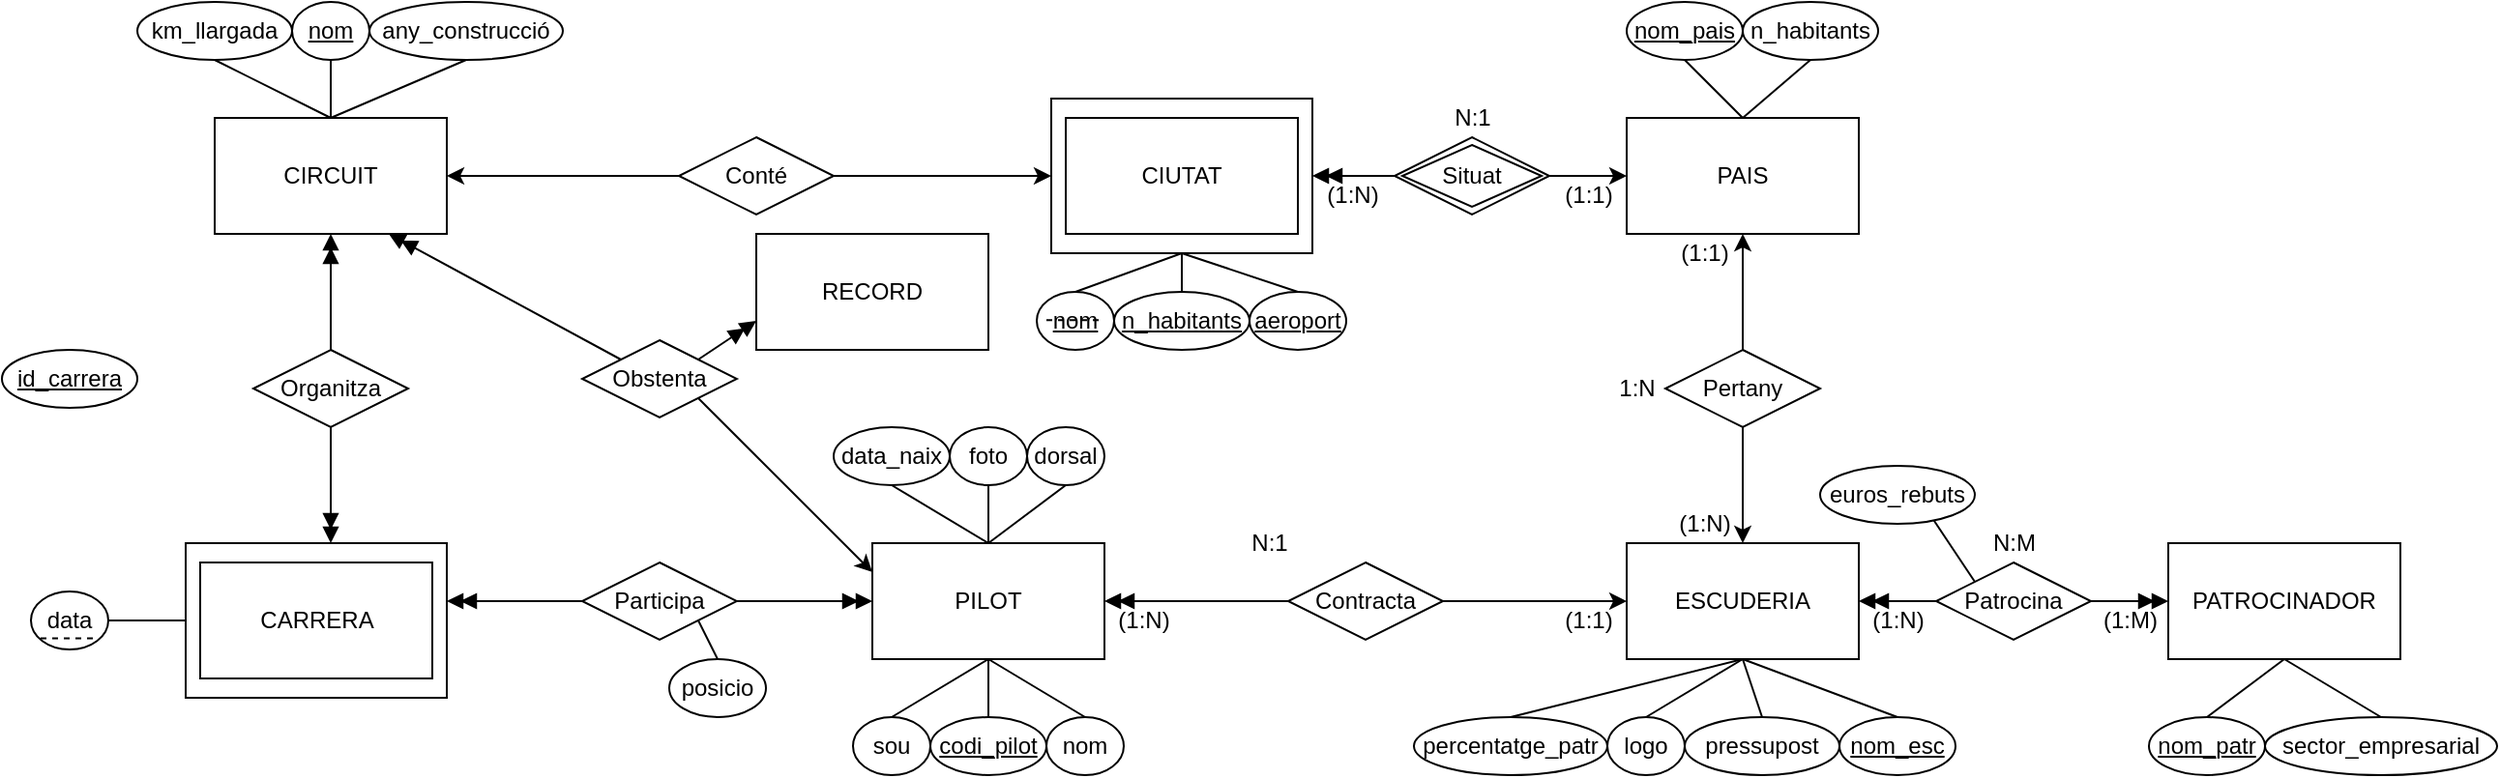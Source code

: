 <mxfile version="15.5.4" type="github">
  <diagram id="oY3GjhQQyMGQd7_ZlnSu" name="Page-1">
    <mxGraphModel dx="1807" dy="535" grid="1" gridSize="10" guides="1" tooltips="1" connect="1" arrows="1" fold="1" page="1" pageScale="1" pageWidth="827" pageHeight="1169" math="0" shadow="0">
      <root>
        <mxCell id="0" />
        <mxCell id="1" parent="0" />
        <mxCell id="DcD1u5HGrlThoaI2c_yx-1" value="ESCUDERIA" style="rounded=0;whiteSpace=wrap;html=1;" vertex="1" parent="1">
          <mxGeometry x="250" y="420" width="120" height="60" as="geometry" />
        </mxCell>
        <mxCell id="DcD1u5HGrlThoaI2c_yx-37" style="edgeStyle=none;rounded=0;orthogonalLoop=1;jettySize=auto;html=1;exitX=0.5;exitY=0;exitDx=0;exitDy=0;entryX=0.5;entryY=1;entryDx=0;entryDy=0;endArrow=none;endFill=0;" edge="1" parent="1" source="DcD1u5HGrlThoaI2c_yx-2" target="DcD1u5HGrlThoaI2c_yx-25">
          <mxGeometry relative="1" as="geometry" />
        </mxCell>
        <mxCell id="DcD1u5HGrlThoaI2c_yx-39" style="edgeStyle=none;rounded=0;orthogonalLoop=1;jettySize=auto;html=1;entryX=0.5;entryY=1;entryDx=0;entryDy=0;endArrow=none;endFill=0;" edge="1" parent="1" target="DcD1u5HGrlThoaI2c_yx-24">
          <mxGeometry relative="1" as="geometry">
            <mxPoint x="310" y="200" as="sourcePoint" />
          </mxGeometry>
        </mxCell>
        <mxCell id="DcD1u5HGrlThoaI2c_yx-2" value="PAIS" style="rounded=0;whiteSpace=wrap;html=1;glass=0;" vertex="1" parent="1">
          <mxGeometry x="250" y="200" width="120" height="60" as="geometry" />
        </mxCell>
        <mxCell id="DcD1u5HGrlThoaI2c_yx-3" value="PATROCINADOR" style="rounded=0;whiteSpace=wrap;html=1;" vertex="1" parent="1">
          <mxGeometry x="530" y="420" width="120" height="60" as="geometry" />
        </mxCell>
        <mxCell id="DcD1u5HGrlThoaI2c_yx-9" style="edgeStyle=orthogonalEdgeStyle;rounded=0;orthogonalLoop=1;jettySize=auto;html=1;exitX=0;exitY=0.5;exitDx=0;exitDy=0;entryX=1;entryY=0.5;entryDx=0;entryDy=0;endArrow=doubleBlock;endFill=1;" edge="1" parent="1" source="DcD1u5HGrlThoaI2c_yx-4" target="DcD1u5HGrlThoaI2c_yx-1">
          <mxGeometry relative="1" as="geometry" />
        </mxCell>
        <mxCell id="DcD1u5HGrlThoaI2c_yx-10" style="edgeStyle=orthogonalEdgeStyle;rounded=0;orthogonalLoop=1;jettySize=auto;html=1;exitX=1;exitY=0.5;exitDx=0;exitDy=0;endArrow=doubleBlock;endFill=1;" edge="1" parent="1" source="DcD1u5HGrlThoaI2c_yx-4" target="DcD1u5HGrlThoaI2c_yx-3">
          <mxGeometry relative="1" as="geometry" />
        </mxCell>
        <mxCell id="DcD1u5HGrlThoaI2c_yx-4" value="Patrocina" style="rhombus;whiteSpace=wrap;html=1;" vertex="1" parent="1">
          <mxGeometry x="410" y="430" width="80" height="40" as="geometry" />
        </mxCell>
        <mxCell id="DcD1u5HGrlThoaI2c_yx-6" style="edgeStyle=orthogonalEdgeStyle;rounded=0;orthogonalLoop=1;jettySize=auto;html=1;exitX=0.5;exitY=1;exitDx=0;exitDy=0;" edge="1" parent="1" source="DcD1u5HGrlThoaI2c_yx-5" target="DcD1u5HGrlThoaI2c_yx-1">
          <mxGeometry relative="1" as="geometry" />
        </mxCell>
        <mxCell id="DcD1u5HGrlThoaI2c_yx-7" style="edgeStyle=orthogonalEdgeStyle;rounded=0;orthogonalLoop=1;jettySize=auto;html=1;exitX=0.5;exitY=0;exitDx=0;exitDy=0;" edge="1" parent="1" source="DcD1u5HGrlThoaI2c_yx-5" target="DcD1u5HGrlThoaI2c_yx-2">
          <mxGeometry relative="1" as="geometry" />
        </mxCell>
        <mxCell id="DcD1u5HGrlThoaI2c_yx-5" value="Pertany" style="rhombus;whiteSpace=wrap;html=1;" vertex="1" parent="1">
          <mxGeometry x="270" y="320" width="80" height="40" as="geometry" />
        </mxCell>
        <mxCell id="DcD1u5HGrlThoaI2c_yx-13" value="(1:N)" style="text;html=1;align=center;verticalAlign=middle;resizable=0;points=[];autosize=1;strokeColor=none;fillColor=none;" vertex="1" parent="1">
          <mxGeometry x="370" y="450" width="40" height="20" as="geometry" />
        </mxCell>
        <mxCell id="DcD1u5HGrlThoaI2c_yx-14" value="(1:M)" style="text;html=1;align=center;verticalAlign=middle;resizable=0;points=[];autosize=1;strokeColor=none;fillColor=none;" vertex="1" parent="1">
          <mxGeometry x="490" y="450" width="40" height="20" as="geometry" />
        </mxCell>
        <mxCell id="DcD1u5HGrlThoaI2c_yx-15" value="N:M" style="text;html=1;align=center;verticalAlign=middle;resizable=0;points=[];autosize=1;strokeColor=none;fillColor=none;" vertex="1" parent="1">
          <mxGeometry x="430" y="410" width="40" height="20" as="geometry" />
        </mxCell>
        <mxCell id="DcD1u5HGrlThoaI2c_yx-16" value="1:N" style="text;html=1;align=center;verticalAlign=middle;resizable=0;points=[];autosize=1;strokeColor=none;fillColor=none;" vertex="1" parent="1">
          <mxGeometry x="240" y="330" width="30" height="20" as="geometry" />
        </mxCell>
        <mxCell id="DcD1u5HGrlThoaI2c_yx-17" value="(1:1)" style="text;html=1;align=center;verticalAlign=middle;resizable=0;points=[];autosize=1;strokeColor=none;fillColor=none;" vertex="1" parent="1">
          <mxGeometry x="270" y="260" width="40" height="20" as="geometry" />
        </mxCell>
        <mxCell id="DcD1u5HGrlThoaI2c_yx-18" value="(1:N)" style="text;html=1;align=center;verticalAlign=middle;resizable=0;points=[];autosize=1;strokeColor=none;fillColor=none;" vertex="1" parent="1">
          <mxGeometry x="270" y="400" width="40" height="20" as="geometry" />
        </mxCell>
        <mxCell id="DcD1u5HGrlThoaI2c_yx-30" style="edgeStyle=none;rounded=0;orthogonalLoop=1;jettySize=auto;html=1;exitX=0.5;exitY=0;exitDx=0;exitDy=0;entryX=0.5;entryY=1;entryDx=0;entryDy=0;endArrow=none;endFill=0;" edge="1" parent="1" source="DcD1u5HGrlThoaI2c_yx-19" target="DcD1u5HGrlThoaI2c_yx-1">
          <mxGeometry relative="1" as="geometry" />
        </mxCell>
        <mxCell id="DcD1u5HGrlThoaI2c_yx-19" value="logo" style="ellipse;whiteSpace=wrap;html=1;" vertex="1" parent="1">
          <mxGeometry x="240" y="510" width="40" height="30" as="geometry" />
        </mxCell>
        <mxCell id="DcD1u5HGrlThoaI2c_yx-31" style="edgeStyle=none;rounded=0;orthogonalLoop=1;jettySize=auto;html=1;exitX=0.5;exitY=0;exitDx=0;exitDy=0;entryX=0.5;entryY=1;entryDx=0;entryDy=0;endArrow=none;endFill=0;" edge="1" parent="1" source="DcD1u5HGrlThoaI2c_yx-20" target="DcD1u5HGrlThoaI2c_yx-1">
          <mxGeometry relative="1" as="geometry" />
        </mxCell>
        <mxCell id="DcD1u5HGrlThoaI2c_yx-20" value="nom_esc" style="ellipse;whiteSpace=wrap;html=1;fontStyle=4" vertex="1" parent="1">
          <mxGeometry x="360" y="510" width="60" height="30" as="geometry" />
        </mxCell>
        <mxCell id="DcD1u5HGrlThoaI2c_yx-33" style="edgeStyle=none;rounded=0;orthogonalLoop=1;jettySize=auto;html=1;exitX=0.5;exitY=0;exitDx=0;exitDy=0;entryX=0.5;entryY=1;entryDx=0;entryDy=0;endArrow=none;endFill=0;" edge="1" parent="1" source="DcD1u5HGrlThoaI2c_yx-21" target="DcD1u5HGrlThoaI2c_yx-3">
          <mxGeometry relative="1" as="geometry" />
        </mxCell>
        <mxCell id="DcD1u5HGrlThoaI2c_yx-21" value="sector_empresarial" style="ellipse;whiteSpace=wrap;html=1;" vertex="1" parent="1">
          <mxGeometry x="580" y="510" width="120" height="30" as="geometry" />
        </mxCell>
        <mxCell id="DcD1u5HGrlThoaI2c_yx-32" style="edgeStyle=none;rounded=0;orthogonalLoop=1;jettySize=auto;html=1;exitX=0.5;exitY=0;exitDx=0;exitDy=0;endArrow=none;endFill=0;entryX=0.5;entryY=1;entryDx=0;entryDy=0;" edge="1" parent="1" source="DcD1u5HGrlThoaI2c_yx-22" target="DcD1u5HGrlThoaI2c_yx-3">
          <mxGeometry relative="1" as="geometry" />
        </mxCell>
        <mxCell id="DcD1u5HGrlThoaI2c_yx-22" value="nom_patr" style="ellipse;whiteSpace=wrap;html=1;fontStyle=4" vertex="1" parent="1">
          <mxGeometry x="520" y="510" width="60" height="30" as="geometry" />
        </mxCell>
        <mxCell id="DcD1u5HGrlThoaI2c_yx-27" style="rounded=0;orthogonalLoop=1;jettySize=auto;html=1;exitX=0.5;exitY=0;exitDx=0;exitDy=0;entryX=0.5;entryY=1;entryDx=0;entryDy=0;endArrow=none;endFill=0;" edge="1" parent="1" source="DcD1u5HGrlThoaI2c_yx-23" target="DcD1u5HGrlThoaI2c_yx-1">
          <mxGeometry relative="1" as="geometry" />
        </mxCell>
        <mxCell id="DcD1u5HGrlThoaI2c_yx-23" value="pressupost" style="ellipse;whiteSpace=wrap;html=1;" vertex="1" parent="1">
          <mxGeometry x="280" y="510" width="80" height="30" as="geometry" />
        </mxCell>
        <mxCell id="DcD1u5HGrlThoaI2c_yx-24" value="n_habitants" style="ellipse;whiteSpace=wrap;html=1;" vertex="1" parent="1">
          <mxGeometry x="310" y="140" width="70" height="30" as="geometry" />
        </mxCell>
        <mxCell id="DcD1u5HGrlThoaI2c_yx-25" value="nom_pais" style="ellipse;whiteSpace=wrap;html=1;fontStyle=4" vertex="1" parent="1">
          <mxGeometry x="250" y="140" width="60" height="30" as="geometry" />
        </mxCell>
        <mxCell id="DcD1u5HGrlThoaI2c_yx-42" style="edgeStyle=none;rounded=0;orthogonalLoop=1;jettySize=auto;html=1;exitX=0.5;exitY=0;exitDx=0;exitDy=0;entryX=0;entryY=0;entryDx=0;entryDy=0;endArrow=none;endFill=0;" edge="1" parent="1" source="DcD1u5HGrlThoaI2c_yx-40" target="DcD1u5HGrlThoaI2c_yx-4">
          <mxGeometry relative="1" as="geometry" />
        </mxCell>
        <mxCell id="DcD1u5HGrlThoaI2c_yx-40" value="&lt;div&gt;euros_rebuts&lt;/div&gt;" style="ellipse;whiteSpace=wrap;html=1;" vertex="1" parent="1">
          <mxGeometry x="350" y="380" width="80" height="30" as="geometry" />
        </mxCell>
        <mxCell id="DcD1u5HGrlThoaI2c_yx-45" style="edgeStyle=none;rounded=0;orthogonalLoop=1;jettySize=auto;html=1;exitX=0.5;exitY=0;exitDx=0;exitDy=0;entryX=0.5;entryY=1;entryDx=0;entryDy=0;endArrow=none;endFill=0;" edge="1" parent="1" source="DcD1u5HGrlThoaI2c_yx-44" target="DcD1u5HGrlThoaI2c_yx-1">
          <mxGeometry relative="1" as="geometry" />
        </mxCell>
        <mxCell id="DcD1u5HGrlThoaI2c_yx-44" value="percentatge_patr" style="ellipse;whiteSpace=wrap;html=1;" vertex="1" parent="1">
          <mxGeometry x="140" y="510" width="100" height="30" as="geometry" />
        </mxCell>
        <mxCell id="DcD1u5HGrlThoaI2c_yx-46" value="PILOT" style="rounded=0;whiteSpace=wrap;html=1;" vertex="1" parent="1">
          <mxGeometry x="-140" y="420" width="120" height="60" as="geometry" />
        </mxCell>
        <mxCell id="DcD1u5HGrlThoaI2c_yx-48" style="edgeStyle=none;rounded=0;orthogonalLoop=1;jettySize=auto;html=1;exitX=1;exitY=0.5;exitDx=0;exitDy=0;entryX=0;entryY=0.5;entryDx=0;entryDy=0;endArrow=classic;endFill=1;" edge="1" parent="1" source="DcD1u5HGrlThoaI2c_yx-47" target="DcD1u5HGrlThoaI2c_yx-1">
          <mxGeometry relative="1" as="geometry" />
        </mxCell>
        <mxCell id="DcD1u5HGrlThoaI2c_yx-49" style="edgeStyle=none;rounded=0;orthogonalLoop=1;jettySize=auto;html=1;exitX=0;exitY=0.5;exitDx=0;exitDy=0;entryX=1;entryY=0.5;entryDx=0;entryDy=0;endArrow=doubleBlock;endFill=1;" edge="1" parent="1" source="DcD1u5HGrlThoaI2c_yx-47" target="DcD1u5HGrlThoaI2c_yx-46">
          <mxGeometry relative="1" as="geometry" />
        </mxCell>
        <mxCell id="DcD1u5HGrlThoaI2c_yx-47" value="Contracta" style="rhombus;whiteSpace=wrap;html=1;" vertex="1" parent="1">
          <mxGeometry x="75" y="430" width="80" height="40" as="geometry" />
        </mxCell>
        <mxCell id="DcD1u5HGrlThoaI2c_yx-53" style="edgeStyle=none;rounded=0;orthogonalLoop=1;jettySize=auto;html=1;exitX=0.5;exitY=0;exitDx=0;exitDy=0;entryX=0.5;entryY=1;entryDx=0;entryDy=0;endArrow=none;endFill=0;" edge="1" parent="1" source="DcD1u5HGrlThoaI2c_yx-52" target="DcD1u5HGrlThoaI2c_yx-46">
          <mxGeometry relative="1" as="geometry" />
        </mxCell>
        <mxCell id="DcD1u5HGrlThoaI2c_yx-52" value="codi_pilot" style="ellipse;whiteSpace=wrap;html=1;fontStyle=4" vertex="1" parent="1">
          <mxGeometry x="-110" y="510" width="60" height="30" as="geometry" />
        </mxCell>
        <mxCell id="DcD1u5HGrlThoaI2c_yx-66" style="edgeStyle=none;rounded=0;orthogonalLoop=1;jettySize=auto;html=1;exitX=0.5;exitY=0;exitDx=0;exitDy=0;entryX=0.5;entryY=1;entryDx=0;entryDy=0;endArrow=none;endFill=0;" edge="1" parent="1" source="DcD1u5HGrlThoaI2c_yx-54" target="DcD1u5HGrlThoaI2c_yx-46">
          <mxGeometry relative="1" as="geometry" />
        </mxCell>
        <mxCell id="DcD1u5HGrlThoaI2c_yx-54" value="nom" style="ellipse;whiteSpace=wrap;html=1;" vertex="1" parent="1">
          <mxGeometry x="-50" y="510" width="40" height="30" as="geometry" />
        </mxCell>
        <mxCell id="DcD1u5HGrlThoaI2c_yx-69" style="edgeStyle=none;rounded=0;orthogonalLoop=1;jettySize=auto;html=1;exitX=0.5;exitY=1;exitDx=0;exitDy=0;endArrow=none;endFill=0;entryX=0.5;entryY=0;entryDx=0;entryDy=0;" edge="1" parent="1" source="DcD1u5HGrlThoaI2c_yx-60" target="DcD1u5HGrlThoaI2c_yx-46">
          <mxGeometry relative="1" as="geometry">
            <mxPoint x="-140" y="450" as="targetPoint" />
          </mxGeometry>
        </mxCell>
        <mxCell id="DcD1u5HGrlThoaI2c_yx-60" value="dorsal" style="ellipse;whiteSpace=wrap;html=1;" vertex="1" parent="1">
          <mxGeometry x="-60" y="360" width="40" height="30" as="geometry" />
        </mxCell>
        <mxCell id="DcD1u5HGrlThoaI2c_yx-68" style="edgeStyle=none;rounded=0;orthogonalLoop=1;jettySize=auto;html=1;exitX=0.5;exitY=1;exitDx=0;exitDy=0;endArrow=none;endFill=0;entryX=0.5;entryY=0;entryDx=0;entryDy=0;" edge="1" parent="1" source="DcD1u5HGrlThoaI2c_yx-61" target="DcD1u5HGrlThoaI2c_yx-46">
          <mxGeometry relative="1" as="geometry">
            <mxPoint x="-140" y="450" as="targetPoint" />
          </mxGeometry>
        </mxCell>
        <mxCell id="DcD1u5HGrlThoaI2c_yx-61" value="foto" style="ellipse;whiteSpace=wrap;html=1;" vertex="1" parent="1">
          <mxGeometry x="-100" y="360" width="40" height="30" as="geometry" />
        </mxCell>
        <mxCell id="DcD1u5HGrlThoaI2c_yx-67" style="edgeStyle=none;rounded=0;orthogonalLoop=1;jettySize=auto;html=1;exitX=0.5;exitY=1;exitDx=0;exitDy=0;entryX=0.5;entryY=0;entryDx=0;entryDy=0;endArrow=none;endFill=0;" edge="1" parent="1" source="DcD1u5HGrlThoaI2c_yx-62" target="DcD1u5HGrlThoaI2c_yx-46">
          <mxGeometry relative="1" as="geometry" />
        </mxCell>
        <mxCell id="DcD1u5HGrlThoaI2c_yx-62" value="data_naix" style="ellipse;whiteSpace=wrap;html=1;" vertex="1" parent="1">
          <mxGeometry x="-160" y="360" width="60" height="30" as="geometry" />
        </mxCell>
        <mxCell id="DcD1u5HGrlThoaI2c_yx-65" style="edgeStyle=none;rounded=0;orthogonalLoop=1;jettySize=auto;html=1;exitX=0.5;exitY=0;exitDx=0;exitDy=0;endArrow=none;endFill=0;" edge="1" parent="1" source="DcD1u5HGrlThoaI2c_yx-63">
          <mxGeometry relative="1" as="geometry">
            <mxPoint x="-80" y="480" as="targetPoint" />
          </mxGeometry>
        </mxCell>
        <mxCell id="DcD1u5HGrlThoaI2c_yx-63" value="sou" style="ellipse;whiteSpace=wrap;html=1;" vertex="1" parent="1">
          <mxGeometry x="-150" y="510" width="40" height="30" as="geometry" />
        </mxCell>
        <mxCell id="DcD1u5HGrlThoaI2c_yx-70" value="N:1" style="text;html=1;align=center;verticalAlign=middle;resizable=0;points=[];autosize=1;strokeColor=none;fillColor=none;" vertex="1" parent="1">
          <mxGeometry x="50" y="410" width="30" height="20" as="geometry" />
        </mxCell>
        <mxCell id="DcD1u5HGrlThoaI2c_yx-71" value="(1:1)" style="text;html=1;align=center;verticalAlign=middle;resizable=0;points=[];autosize=1;strokeColor=none;fillColor=none;" vertex="1" parent="1">
          <mxGeometry x="210" y="450" width="40" height="20" as="geometry" />
        </mxCell>
        <mxCell id="DcD1u5HGrlThoaI2c_yx-72" value="(1:N)" style="text;html=1;align=center;verticalAlign=middle;resizable=0;points=[];autosize=1;strokeColor=none;fillColor=none;" vertex="1" parent="1">
          <mxGeometry x="-20" y="450" width="40" height="20" as="geometry" />
        </mxCell>
        <mxCell id="DcD1u5HGrlThoaI2c_yx-74" value="&lt;div&gt;CIRCUIT&lt;/div&gt;" style="rounded=0;whiteSpace=wrap;html=1;" vertex="1" parent="1">
          <mxGeometry x="-480" y="200" width="120" height="60" as="geometry" />
        </mxCell>
        <mxCell id="DcD1u5HGrlThoaI2c_yx-78" style="edgeStyle=none;rounded=0;orthogonalLoop=1;jettySize=auto;html=1;exitX=0.5;exitY=1;exitDx=0;exitDy=0;entryX=0.5;entryY=0;entryDx=0;entryDy=0;endArrow=none;endFill=0;" edge="1" parent="1" source="DcD1u5HGrlThoaI2c_yx-77">
          <mxGeometry relative="1" as="geometry">
            <mxPoint x="-420" y="200" as="targetPoint" />
          </mxGeometry>
        </mxCell>
        <mxCell id="DcD1u5HGrlThoaI2c_yx-77" value="&lt;div&gt;nom&lt;/div&gt;" style="ellipse;whiteSpace=wrap;html=1;fontStyle=4" vertex="1" parent="1">
          <mxGeometry x="-440" y="140" width="40" height="30" as="geometry" />
        </mxCell>
        <mxCell id="DcD1u5HGrlThoaI2c_yx-94" style="edgeStyle=none;rounded=0;orthogonalLoop=1;jettySize=auto;html=1;exitX=0.5;exitY=1;exitDx=0;exitDy=0;entryX=0.5;entryY=0;entryDx=0;entryDy=0;endArrow=none;endFill=0;" edge="1" parent="1" source="DcD1u5HGrlThoaI2c_yx-79" target="DcD1u5HGrlThoaI2c_yx-92">
          <mxGeometry relative="1" as="geometry" />
        </mxCell>
        <mxCell id="DcD1u5HGrlThoaI2c_yx-95" style="edgeStyle=none;rounded=0;orthogonalLoop=1;jettySize=auto;html=1;exitX=0.5;exitY=1;exitDx=0;exitDy=0;entryX=0.5;entryY=0;entryDx=0;entryDy=0;endArrow=none;endFill=0;" edge="1" parent="1" source="DcD1u5HGrlThoaI2c_yx-79" target="DcD1u5HGrlThoaI2c_yx-97">
          <mxGeometry relative="1" as="geometry">
            <mxPoint x="20" y="290" as="targetPoint" />
          </mxGeometry>
        </mxCell>
        <mxCell id="DcD1u5HGrlThoaI2c_yx-96" style="edgeStyle=none;rounded=0;orthogonalLoop=1;jettySize=auto;html=1;exitX=0.5;exitY=1;exitDx=0;exitDy=0;entryX=0.5;entryY=0;entryDx=0;entryDy=0;endArrow=none;endFill=0;" edge="1" parent="1" source="DcD1u5HGrlThoaI2c_yx-79" target="DcD1u5HGrlThoaI2c_yx-93">
          <mxGeometry relative="1" as="geometry" />
        </mxCell>
        <mxCell id="DcD1u5HGrlThoaI2c_yx-79" value="&lt;div&gt;CIUTAT&lt;/div&gt;" style="rounded=0;whiteSpace=wrap;html=1;absoluteArcSize=0;strokeColor=default;shadow=0;sketch=0;noLabel=0;portConstraintRotation=0;snapToPoint=0;dropTarget=0;backgroundOutline=0;recursiveResize=1;" vertex="1" parent="1">
          <mxGeometry x="-47.5" y="190" width="135" height="80" as="geometry" />
        </mxCell>
        <mxCell id="DcD1u5HGrlThoaI2c_yx-85" style="edgeStyle=none;rounded=0;orthogonalLoop=1;jettySize=auto;html=1;exitX=0;exitY=0.5;exitDx=0;exitDy=0;entryX=1;entryY=0.5;entryDx=0;entryDy=0;endArrow=doubleBlock;endFill=1;" edge="1" parent="1" source="DcD1u5HGrlThoaI2c_yx-81" target="DcD1u5HGrlThoaI2c_yx-79">
          <mxGeometry relative="1" as="geometry" />
        </mxCell>
        <mxCell id="DcD1u5HGrlThoaI2c_yx-86" style="edgeStyle=none;rounded=0;orthogonalLoop=1;jettySize=auto;html=1;exitX=1;exitY=0.5;exitDx=0;exitDy=0;endArrow=classic;endFill=1;" edge="1" parent="1" source="DcD1u5HGrlThoaI2c_yx-81" target="DcD1u5HGrlThoaI2c_yx-2">
          <mxGeometry relative="1" as="geometry" />
        </mxCell>
        <mxCell id="DcD1u5HGrlThoaI2c_yx-81" value="Situat" style="rhombus;whiteSpace=wrap;html=2;strokeColor=default;sketch=0;rounded=0;shadow=0;perimeterSpacing=0;double=1;" vertex="1" parent="1">
          <mxGeometry x="130" y="210" width="80" height="40" as="geometry" />
        </mxCell>
        <mxCell id="DcD1u5HGrlThoaI2c_yx-83" style="edgeStyle=none;rounded=0;orthogonalLoop=1;jettySize=auto;html=1;exitX=0;exitY=0.5;exitDx=0;exitDy=0;entryX=1;entryY=0.5;entryDx=0;entryDy=0;endArrow=classic;endFill=1;" edge="1" parent="1" source="DcD1u5HGrlThoaI2c_yx-82">
          <mxGeometry relative="1" as="geometry">
            <mxPoint x="-360" y="230" as="targetPoint" />
          </mxGeometry>
        </mxCell>
        <mxCell id="DcD1u5HGrlThoaI2c_yx-84" style="edgeStyle=none;rounded=0;orthogonalLoop=1;jettySize=auto;html=1;exitX=1;exitY=0.5;exitDx=0;exitDy=0;endArrow=classic;endFill=1;" edge="1" parent="1" source="DcD1u5HGrlThoaI2c_yx-82" target="DcD1u5HGrlThoaI2c_yx-79">
          <mxGeometry relative="1" as="geometry" />
        </mxCell>
        <mxCell id="DcD1u5HGrlThoaI2c_yx-82" value="Conté" style="rhombus;whiteSpace=wrap;html=1;" vertex="1" parent="1">
          <mxGeometry x="-240" y="210" width="80" height="40" as="geometry" />
        </mxCell>
        <mxCell id="DcD1u5HGrlThoaI2c_yx-89" style="edgeStyle=none;rounded=0;orthogonalLoop=1;jettySize=auto;html=1;exitX=0.5;exitY=1;exitDx=0;exitDy=0;entryX=0.5;entryY=0;entryDx=0;entryDy=0;endArrow=none;endFill=0;" edge="1" parent="1" source="DcD1u5HGrlThoaI2c_yx-87">
          <mxGeometry relative="1" as="geometry">
            <mxPoint x="-420" y="200" as="targetPoint" />
          </mxGeometry>
        </mxCell>
        <mxCell id="DcD1u5HGrlThoaI2c_yx-87" value="km_llargada" style="ellipse;whiteSpace=wrap;html=1;" vertex="1" parent="1">
          <mxGeometry x="-520" y="140" width="80" height="30" as="geometry" />
        </mxCell>
        <mxCell id="DcD1u5HGrlThoaI2c_yx-90" style="edgeStyle=none;rounded=0;orthogonalLoop=1;jettySize=auto;html=1;exitX=0.5;exitY=1;exitDx=0;exitDy=0;endArrow=none;endFill=0;entryX=0.5;entryY=0;entryDx=0;entryDy=0;" edge="1" parent="1" source="DcD1u5HGrlThoaI2c_yx-88">
          <mxGeometry relative="1" as="geometry">
            <mxPoint x="-420" y="200" as="targetPoint" />
          </mxGeometry>
        </mxCell>
        <mxCell id="DcD1u5HGrlThoaI2c_yx-88" value="any_construcció" style="ellipse;whiteSpace=wrap;html=1;" vertex="1" parent="1">
          <mxGeometry x="-400" y="140" width="100" height="30" as="geometry" />
        </mxCell>
        <mxCell id="DcD1u5HGrlThoaI2c_yx-92" value="nom" style="ellipse;whiteSpace=wrap;html=1;fontStyle=4" vertex="1" parent="1">
          <mxGeometry x="-55" y="290" width="40" height="30" as="geometry" />
        </mxCell>
        <mxCell id="DcD1u5HGrlThoaI2c_yx-93" value="aeroport" style="ellipse;whiteSpace=wrap;html=1;fontStyle=4" vertex="1" parent="1">
          <mxGeometry x="55" y="290" width="50" height="30" as="geometry" />
        </mxCell>
        <mxCell id="DcD1u5HGrlThoaI2c_yx-97" value="n_habitants" style="ellipse;whiteSpace=wrap;html=1;fontStyle=4" vertex="1" parent="1">
          <mxGeometry x="-15" y="290" width="70" height="30" as="geometry" />
        </mxCell>
        <mxCell id="DcD1u5HGrlThoaI2c_yx-99" value="&lt;div&gt;CIUTAT&lt;/div&gt;" style="rounded=0;whiteSpace=wrap;html=1;absoluteArcSize=0;strokeColor=default;shadow=0;sketch=0;noLabel=0;portConstraintRotation=0;snapToPoint=0;dropTarget=0;backgroundOutline=0;recursiveResize=1;" vertex="1" parent="1">
          <mxGeometry x="-40" y="200" width="120" height="60" as="geometry" />
        </mxCell>
        <mxCell id="DcD1u5HGrlThoaI2c_yx-115" value="(1:1)" style="text;html=1;align=center;verticalAlign=middle;resizable=0;points=[];autosize=1;strokeColor=none;fillColor=none;" vertex="1" parent="1">
          <mxGeometry x="210" y="230" width="40" height="20" as="geometry" />
        </mxCell>
        <mxCell id="DcD1u5HGrlThoaI2c_yx-116" value="N:1" style="text;html=1;align=center;verticalAlign=middle;resizable=0;points=[];autosize=1;strokeColor=none;fillColor=none;" vertex="1" parent="1">
          <mxGeometry x="155" y="190" width="30" height="20" as="geometry" />
        </mxCell>
        <mxCell id="DcD1u5HGrlThoaI2c_yx-117" value="(1:N)" style="text;html=1;align=center;verticalAlign=middle;resizable=0;points=[];autosize=1;strokeColor=none;fillColor=none;" vertex="1" parent="1">
          <mxGeometry x="87.5" y="230" width="40" height="20" as="geometry" />
        </mxCell>
        <mxCell id="DcD1u5HGrlThoaI2c_yx-119" value="&lt;font face=&quot;Helvetica&quot;&gt;CARRERA&lt;/font&gt;" style="rounded=0;whiteSpace=wrap;html=1;shadow=0;glass=0;sketch=0;fontFamily=Courier New;strokeColor=default;strokeWidth=1;gradientColor=none;" vertex="1" parent="1">
          <mxGeometry x="-480" y="420" width="120" height="60" as="geometry" />
        </mxCell>
        <mxCell id="DcD1u5HGrlThoaI2c_yx-121" style="edgeStyle=none;rounded=0;orthogonalLoop=1;jettySize=auto;html=1;exitX=1;exitY=0.5;exitDx=0;exitDy=0;entryX=0;entryY=0.5;entryDx=0;entryDy=0;fontFamily=Helvetica;endArrow=doubleBlock;endFill=1;" edge="1" parent="1" source="DcD1u5HGrlThoaI2c_yx-120" target="DcD1u5HGrlThoaI2c_yx-46">
          <mxGeometry relative="1" as="geometry" />
        </mxCell>
        <mxCell id="DcD1u5HGrlThoaI2c_yx-122" style="edgeStyle=none;rounded=0;orthogonalLoop=1;jettySize=auto;html=1;exitX=0;exitY=0.5;exitDx=0;exitDy=0;fontFamily=Helvetica;endArrow=doubleBlock;endFill=1;" edge="1" parent="1" source="DcD1u5HGrlThoaI2c_yx-120" target="DcD1u5HGrlThoaI2c_yx-119">
          <mxGeometry relative="1" as="geometry" />
        </mxCell>
        <mxCell id="DcD1u5HGrlThoaI2c_yx-140" style="edgeStyle=none;rounded=0;orthogonalLoop=1;jettySize=auto;html=1;entryX=0.5;entryY=1;entryDx=0;entryDy=0;fontFamily=Helvetica;endArrow=doubleBlock;endFill=1;exitX=0.5;exitY=0;exitDx=0;exitDy=0;" edge="1" parent="1" source="DcD1u5HGrlThoaI2c_yx-145" target="DcD1u5HGrlThoaI2c_yx-74">
          <mxGeometry relative="1" as="geometry">
            <mxPoint x="-350" y="370" as="sourcePoint" />
          </mxGeometry>
        </mxCell>
        <mxCell id="DcD1u5HGrlThoaI2c_yx-142" style="edgeStyle=none;rounded=0;orthogonalLoop=1;jettySize=auto;html=1;exitX=1;exitY=1;exitDx=0;exitDy=0;entryX=0.5;entryY=0;entryDx=0;entryDy=0;fontFamily=Helvetica;endArrow=none;endFill=0;" edge="1" parent="1" source="DcD1u5HGrlThoaI2c_yx-120" target="DcD1u5HGrlThoaI2c_yx-141">
          <mxGeometry relative="1" as="geometry" />
        </mxCell>
        <mxCell id="DcD1u5HGrlThoaI2c_yx-120" value="Participa" style="rhombus;whiteSpace=wrap;html=1;" vertex="1" parent="1">
          <mxGeometry x="-290" y="430" width="80" height="40" as="geometry" />
        </mxCell>
        <mxCell id="DcD1u5HGrlThoaI2c_yx-137" style="edgeStyle=none;rounded=0;orthogonalLoop=1;jettySize=auto;html=1;exitX=1;exitY=0.5;exitDx=0;exitDy=0;fontFamily=Helvetica;endArrow=none;endFill=0;entryX=0;entryY=0.5;entryDx=0;entryDy=0;" edge="1" parent="1" source="DcD1u5HGrlThoaI2c_yx-131" target="DcD1u5HGrlThoaI2c_yx-148">
          <mxGeometry relative="1" as="geometry" />
        </mxCell>
        <mxCell id="DcD1u5HGrlThoaI2c_yx-131" value="data" style="ellipse;whiteSpace=wrap;html=1;fontStyle=0;horizontal=1;" vertex="1" parent="1">
          <mxGeometry x="-575" y="445" width="40" height="30" as="geometry" />
        </mxCell>
        <mxCell id="DcD1u5HGrlThoaI2c_yx-133" value="RECORD" style="rounded=0;whiteSpace=wrap;html=1;shadow=0;glass=0;sketch=0;fontFamily=Helvetica;strokeColor=default;strokeWidth=1;gradientColor=none;" vertex="1" parent="1">
          <mxGeometry x="-200" y="260" width="120" height="60" as="geometry" />
        </mxCell>
        <mxCell id="DcD1u5HGrlThoaI2c_yx-136" style="edgeStyle=none;rounded=0;orthogonalLoop=1;jettySize=auto;html=1;exitX=1;exitY=1;exitDx=0;exitDy=0;entryX=0;entryY=0.25;entryDx=0;entryDy=0;fontFamily=Helvetica;endArrow=classic;endFill=1;" edge="1" parent="1" source="DcD1u5HGrlThoaI2c_yx-134" target="DcD1u5HGrlThoaI2c_yx-46">
          <mxGeometry relative="1" as="geometry" />
        </mxCell>
        <mxCell id="DcD1u5HGrlThoaI2c_yx-138" style="edgeStyle=none;rounded=0;orthogonalLoop=1;jettySize=auto;html=1;exitX=1;exitY=0;exitDx=0;exitDy=0;entryX=0;entryY=0.75;entryDx=0;entryDy=0;fontFamily=Helvetica;endArrow=doubleBlock;endFill=1;" edge="1" parent="1" source="DcD1u5HGrlThoaI2c_yx-134" target="DcD1u5HGrlThoaI2c_yx-133">
          <mxGeometry relative="1" as="geometry" />
        </mxCell>
        <mxCell id="DcD1u5HGrlThoaI2c_yx-139" style="edgeStyle=none;rounded=0;orthogonalLoop=1;jettySize=auto;html=1;exitX=0;exitY=0;exitDx=0;exitDy=0;entryX=0.75;entryY=1;entryDx=0;entryDy=0;fontFamily=Helvetica;endArrow=doubleBlock;endFill=1;" edge="1" parent="1" source="DcD1u5HGrlThoaI2c_yx-134" target="DcD1u5HGrlThoaI2c_yx-74">
          <mxGeometry relative="1" as="geometry" />
        </mxCell>
        <mxCell id="DcD1u5HGrlThoaI2c_yx-134" value="Obstenta" style="rhombus;whiteSpace=wrap;html=1;" vertex="1" parent="1">
          <mxGeometry x="-290" y="315" width="80" height="40" as="geometry" />
        </mxCell>
        <mxCell id="DcD1u5HGrlThoaI2c_yx-141" value="posicio" style="ellipse;whiteSpace=wrap;html=1;fontStyle=0" vertex="1" parent="1">
          <mxGeometry x="-245" y="480" width="50" height="30" as="geometry" />
        </mxCell>
        <mxCell id="DcD1u5HGrlThoaI2c_yx-143" value="id_carrera" style="ellipse;whiteSpace=wrap;html=1;fontStyle=4" vertex="1" parent="1">
          <mxGeometry x="-590" y="320" width="70" height="30" as="geometry" />
        </mxCell>
        <mxCell id="DcD1u5HGrlThoaI2c_yx-146" style="edgeStyle=none;rounded=0;orthogonalLoop=1;jettySize=auto;html=1;exitX=0.5;exitY=1;exitDx=0;exitDy=0;entryX=0.5;entryY=0;entryDx=0;entryDy=0;fontFamily=Helvetica;endArrow=doubleBlock;endFill=1;" edge="1" parent="1" source="DcD1u5HGrlThoaI2c_yx-145" target="DcD1u5HGrlThoaI2c_yx-119">
          <mxGeometry relative="1" as="geometry" />
        </mxCell>
        <mxCell id="DcD1u5HGrlThoaI2c_yx-145" value="Organitza" style="rhombus;whiteSpace=wrap;html=1;" vertex="1" parent="1">
          <mxGeometry x="-460" y="320" width="80" height="40" as="geometry" />
        </mxCell>
        <mxCell id="DcD1u5HGrlThoaI2c_yx-148" value="&lt;div&gt;CIUTAT&lt;/div&gt;" style="rounded=0;whiteSpace=wrap;html=1;absoluteArcSize=0;strokeColor=default;shadow=0;sketch=0;noLabel=0;portConstraintRotation=0;snapToPoint=0;dropTarget=0;backgroundOutline=0;recursiveResize=1;" vertex="1" parent="1">
          <mxGeometry x="-495" y="420" width="135" height="80" as="geometry" />
        </mxCell>
        <mxCell id="DcD1u5HGrlThoaI2c_yx-149" value="&lt;font face=&quot;Helvetica&quot;&gt;CARRERA&lt;/font&gt;" style="rounded=0;whiteSpace=wrap;html=1;shadow=0;glass=0;sketch=0;fontFamily=Courier New;strokeColor=default;strokeWidth=1;gradientColor=none;" vertex="1" parent="1">
          <mxGeometry x="-487.5" y="430" width="120" height="60" as="geometry" />
        </mxCell>
        <mxCell id="DcD1u5HGrlThoaI2c_yx-157" value="" style="endArrow=none;dashed=1;html=1;rounded=0;fontFamily=Helvetica;" edge="1" parent="1">
          <mxGeometry width="50" height="50" relative="1" as="geometry">
            <mxPoint x="-570" y="469.31" as="sourcePoint" />
            <mxPoint x="-540" y="469.31" as="targetPoint" />
          </mxGeometry>
        </mxCell>
        <mxCell id="DcD1u5HGrlThoaI2c_yx-158" value="" style="endArrow=none;dashed=1;html=1;rounded=0;fontFamily=Helvetica;" edge="1" parent="1">
          <mxGeometry width="50" height="50" relative="1" as="geometry">
            <mxPoint x="-50" y="304.66" as="sourcePoint" />
            <mxPoint x="-20" y="304.66" as="targetPoint" />
          </mxGeometry>
        </mxCell>
      </root>
    </mxGraphModel>
  </diagram>
</mxfile>
